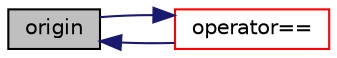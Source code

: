 digraph "origin"
{
  bgcolor="transparent";
  edge [fontname="Helvetica",fontsize="10",labelfontname="Helvetica",labelfontsize="10"];
  node [fontname="Helvetica",fontsize="10",shape=record];
  rankdir="LR";
  Node88 [label="origin",height=0.2,width=0.4,color="black", fillcolor="grey75", style="filled", fontcolor="black"];
  Node88 -> Node89 [dir="back",color="midnightblue",fontsize="10",style="solid",fontname="Helvetica"];
  Node89 [label="operator==",height=0.2,width=0.4,color="red",URL="$a23341.html#ae0e710fc03e5cc304d35f533adb51390"];
  Node89 -> Node88 [dir="back",color="midnightblue",fontsize="10",style="solid",fontname="Helvetica"];
}
